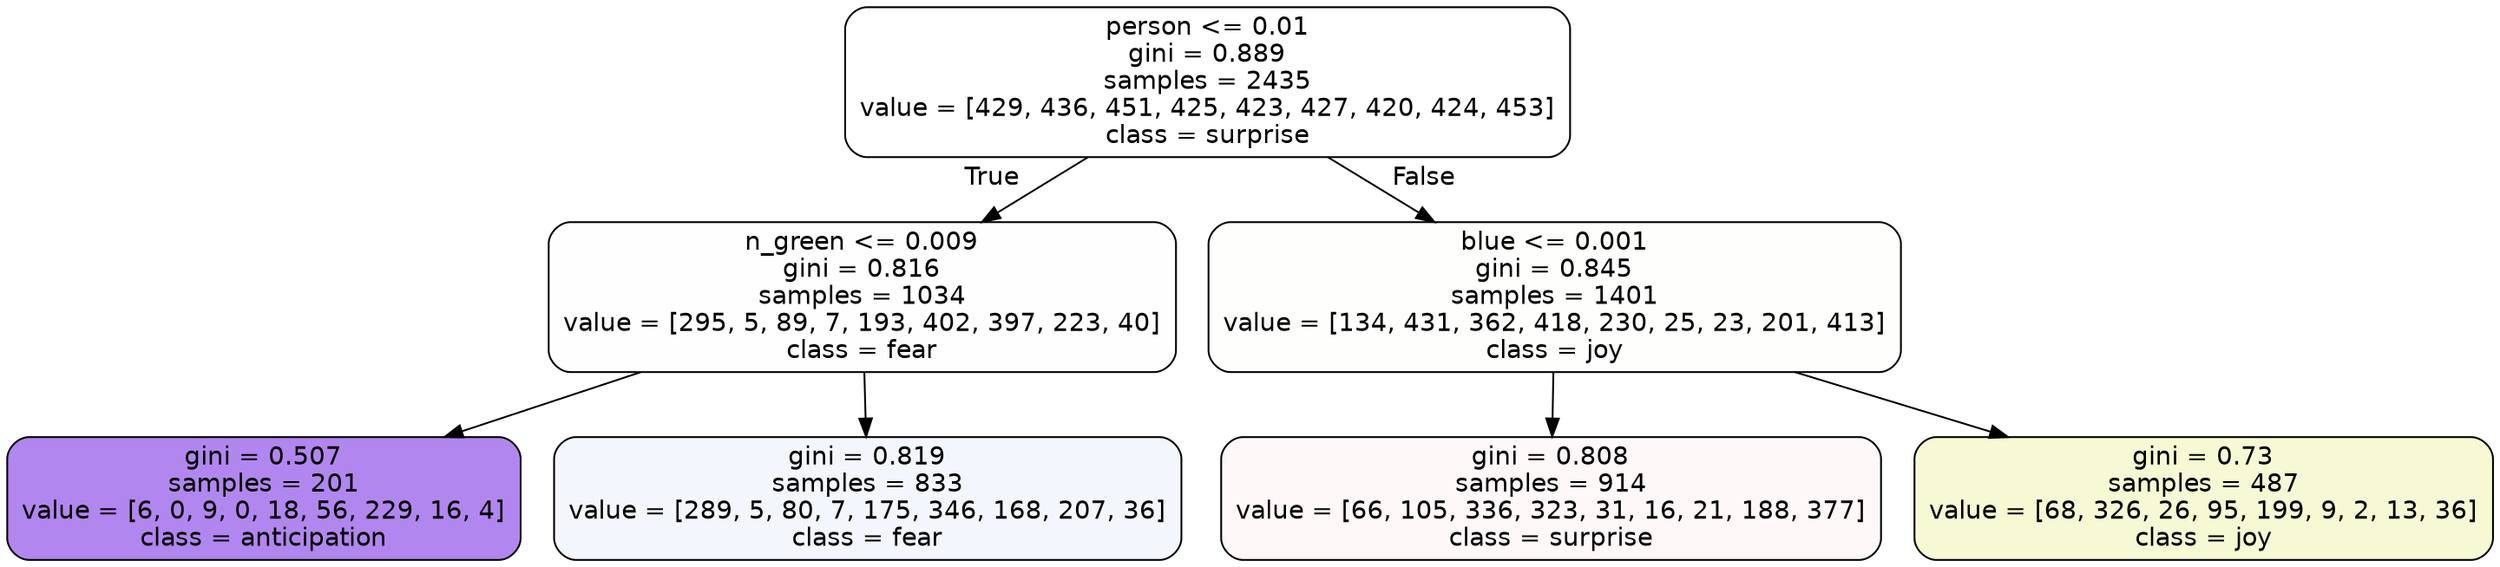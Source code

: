 digraph Tree {
node [shape=box, style="filled, rounded", color="black", fontname=helvetica] ;
edge [fontname=helvetica] ;
0 [label="person <= 0.01\ngini = 0.889\nsamples = 2435\nvalue = [429, 436, 451, 425, 423, 427, 420, 424, 453]\nclass = surprise", fillcolor="#e5396400"] ;
1 [label="n_green <= 0.009\ngini = 0.816\nsamples = 1034\nvalue = [295, 5, 89, 7, 193, 402, 397, 223, 40]\nclass = fear", fillcolor="#3964e501"] ;
0 -> 1 [labeldistance=2.5, labelangle=45, headlabel="True"] ;
2 [label="gini = 0.507\nsamples = 201\nvalue = [6, 0, 9, 0, 18, 56, 229, 16, 4]\nclass = anticipation", fillcolor="#8139e59c"] ;
1 -> 2 ;
3 [label="gini = 0.819\nsamples = 833\nvalue = [289, 5, 80, 7, 175, 346, 168, 207, 36]\nclass = fear", fillcolor="#3964e50e"] ;
1 -> 3 ;
4 [label="blue <= 0.001\ngini = 0.845\nsamples = 1401\nvalue = [134, 431, 362, 418, 230, 25, 23, 201, 413]\nclass = joy", fillcolor="#d7e53902"] ;
0 -> 4 [labeldistance=2.5, labelangle=-45, headlabel="False"] ;
5 [label="gini = 0.808\nsamples = 914\nvalue = [66, 105, 336, 323, 31, 16, 21, 188, 377]\nclass = surprise", fillcolor="#e5396409"] ;
4 -> 5 ;
6 [label="gini = 0.73\nsamples = 487\nvalue = [68, 326, 26, 95, 199, 9, 2, 13, 36]\nclass = joy", fillcolor="#d7e53938"] ;
4 -> 6 ;
}